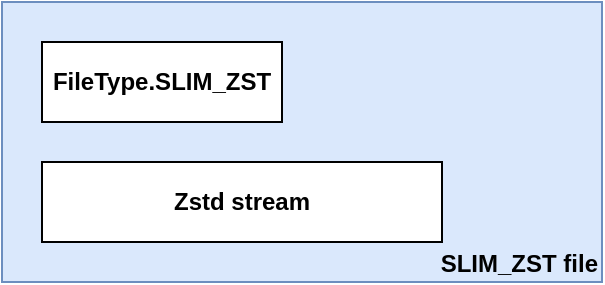 <mxfile version="19.0.3" type="device"><diagram id="F72b60nfU6DdzlK2NG_4" name="Page-1"><mxGraphModel dx="1102" dy="662" grid="1" gridSize="10" guides="1" tooltips="1" connect="1" arrows="1" fold="1" page="1" pageScale="1" pageWidth="1600" pageHeight="900" math="0" shadow="0"><root><mxCell id="0"/><mxCell id="1" parent="0"/><mxCell id="ECCa-Z-cho3rCD610SCK-1" value="SLIM_ZST file" style="rounded=0;whiteSpace=wrap;html=1;fillColor=#dae8fc;strokeColor=#6c8ebf;fontStyle=1;verticalAlign=bottom;align=right;" vertex="1" parent="1"><mxGeometry x="60" y="60" width="300" height="140" as="geometry"/></mxCell><mxCell id="ECCa-Z-cho3rCD610SCK-3" value="&lt;b&gt;FileType.SLIM_ZST&lt;/b&gt;" style="whiteSpace=wrap;html=1;align=center;" vertex="1" parent="1"><mxGeometry x="80" y="80" width="120" height="40" as="geometry"/></mxCell><mxCell id="ECCa-Z-cho3rCD610SCK-5" value="&lt;b&gt;Zstd stream&lt;/b&gt;" style="whiteSpace=wrap;html=1;align=center;" vertex="1" parent="1"><mxGeometry x="80" y="140" width="200" height="40" as="geometry"/></mxCell></root></mxGraphModel></diagram></mxfile>